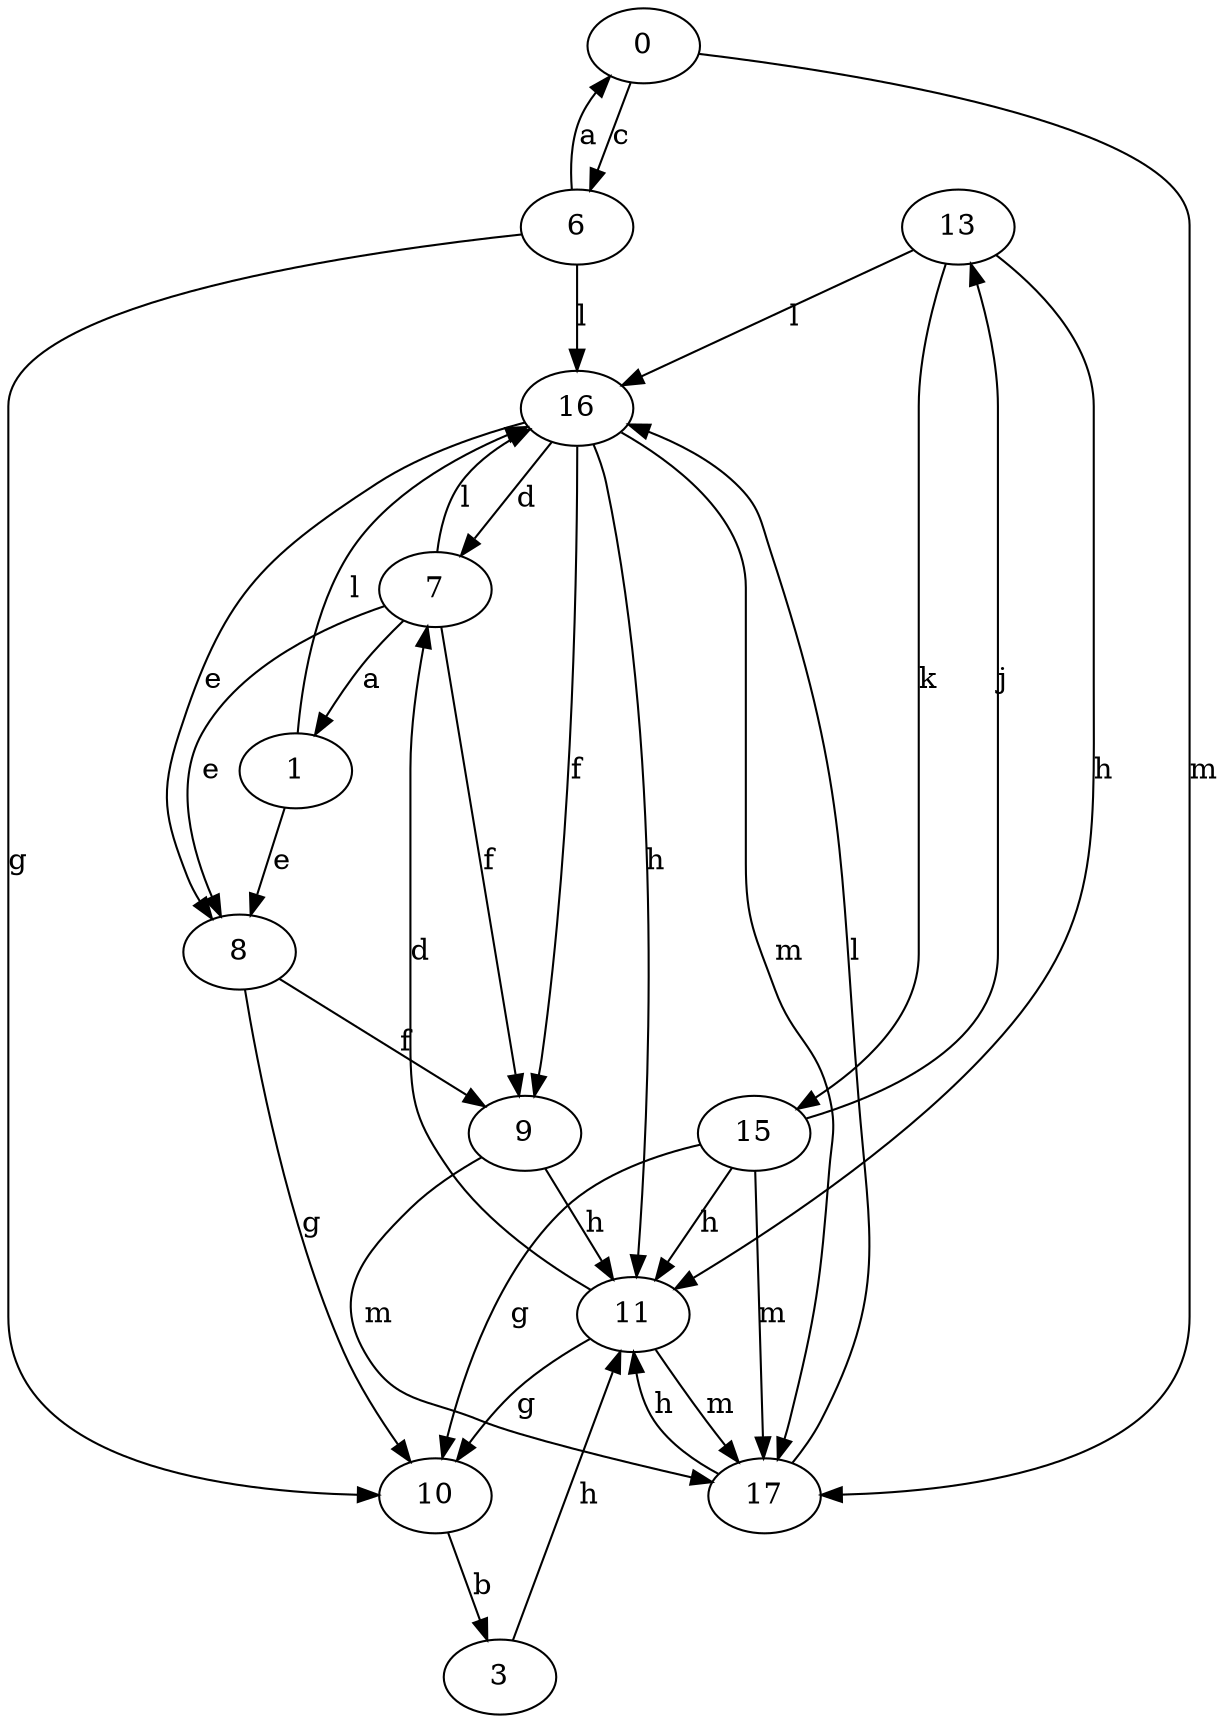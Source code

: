 strict digraph  {
0;
1;
3;
6;
7;
8;
9;
10;
11;
13;
15;
16;
17;
0 -> 6  [label=c];
0 -> 17  [label=m];
1 -> 8  [label=e];
1 -> 16  [label=l];
3 -> 11  [label=h];
6 -> 0  [label=a];
6 -> 10  [label=g];
6 -> 16  [label=l];
7 -> 1  [label=a];
7 -> 8  [label=e];
7 -> 9  [label=f];
7 -> 16  [label=l];
8 -> 9  [label=f];
8 -> 10  [label=g];
9 -> 11  [label=h];
9 -> 17  [label=m];
10 -> 3  [label=b];
11 -> 7  [label=d];
11 -> 10  [label=g];
11 -> 17  [label=m];
13 -> 11  [label=h];
13 -> 15  [label=k];
13 -> 16  [label=l];
15 -> 10  [label=g];
15 -> 11  [label=h];
15 -> 13  [label=j];
15 -> 17  [label=m];
16 -> 7  [label=d];
16 -> 8  [label=e];
16 -> 9  [label=f];
16 -> 11  [label=h];
16 -> 17  [label=m];
17 -> 11  [label=h];
17 -> 16  [label=l];
}
